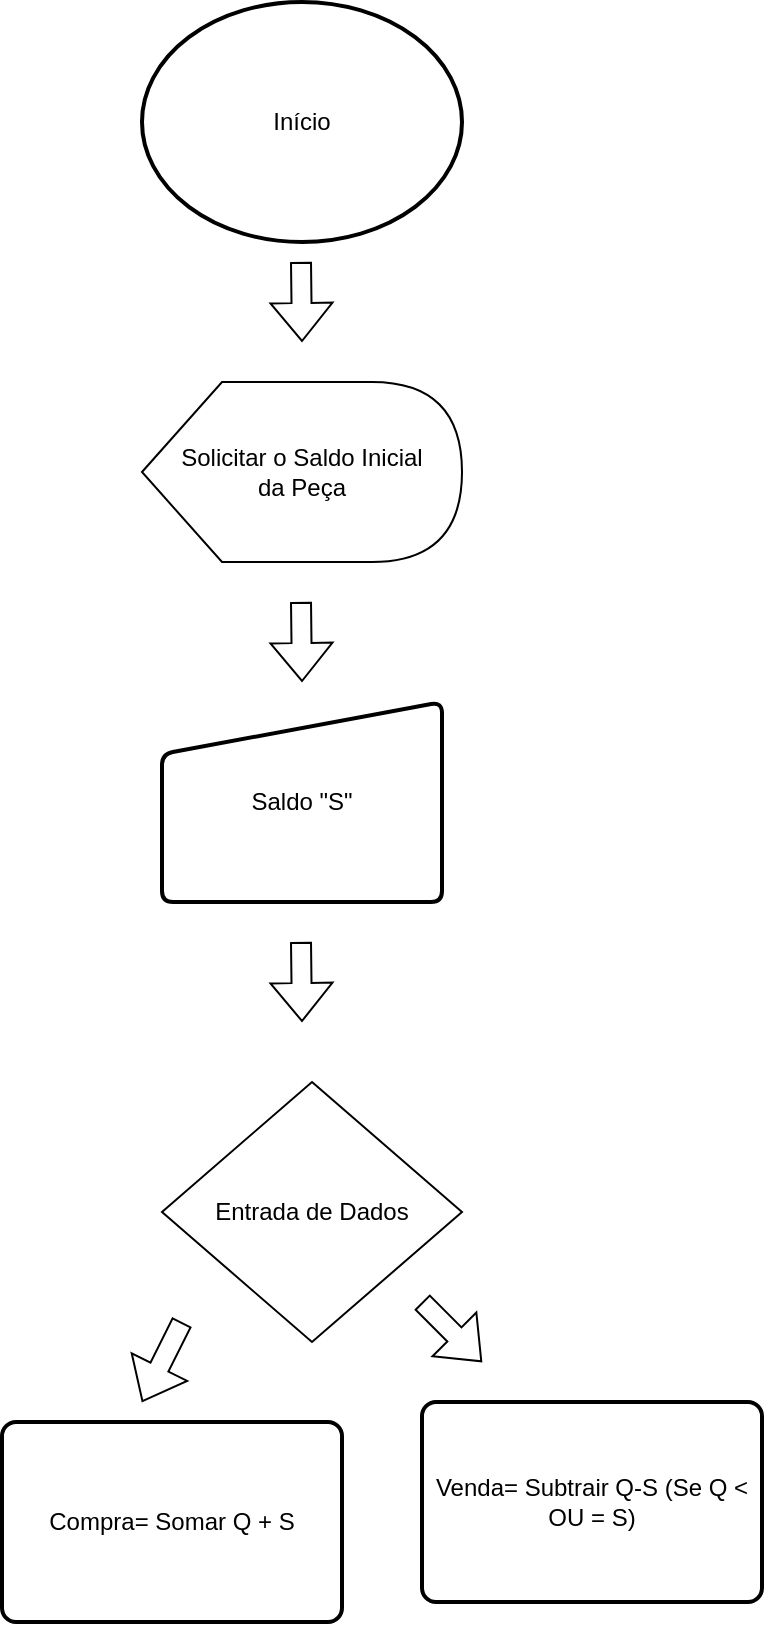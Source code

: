 <mxfile version="22.0.8" type="github" pages="2">
  <diagram name="Página-1" id="MP5_-ijwoZsD_Xfd1zwi">
    <mxGraphModel dx="880" dy="478" grid="1" gridSize="10" guides="1" tooltips="1" connect="1" arrows="1" fold="1" page="1" pageScale="1" pageWidth="827" pageHeight="1169" math="0" shadow="0">
      <root>
        <mxCell id="0" />
        <mxCell id="1" parent="0" />
        <mxCell id="GP5UtSploN3r0lsSOSVI-1" value="Início" style="strokeWidth=2;html=1;shape=mxgraph.flowchart.start_2;whiteSpace=wrap;" parent="1" vertex="1">
          <mxGeometry x="80" y="150" width="160" height="120" as="geometry" />
        </mxCell>
        <mxCell id="GP5UtSploN3r0lsSOSVI-3" value="" style="shape=flexArrow;endArrow=classic;html=1;rounded=0;" parent="1" edge="1">
          <mxGeometry width="50" height="50" relative="1" as="geometry">
            <mxPoint x="159.5" y="280" as="sourcePoint" />
            <mxPoint x="160" y="320" as="targetPoint" />
          </mxGeometry>
        </mxCell>
        <mxCell id="GP5UtSploN3r0lsSOSVI-5" value="Saldo &quot;S&quot;" style="html=1;strokeWidth=2;shape=manualInput;whiteSpace=wrap;rounded=1;size=26;arcSize=11;" parent="1" vertex="1">
          <mxGeometry x="90" y="500" width="140" height="100" as="geometry" />
        </mxCell>
        <mxCell id="GP5UtSploN3r0lsSOSVI-6" value="" style="shape=flexArrow;endArrow=classic;html=1;rounded=0;" parent="1" edge="1">
          <mxGeometry width="50" height="50" relative="1" as="geometry">
            <mxPoint x="159.5" y="450" as="sourcePoint" />
            <mxPoint x="160" y="490" as="targetPoint" />
          </mxGeometry>
        </mxCell>
        <mxCell id="GP5UtSploN3r0lsSOSVI-8" value="&lt;div&gt;Solicitar o Saldo Inicial&lt;/div&gt;&lt;div&gt;da Peça&lt;br&gt;&lt;/div&gt;" style="shape=display;whiteSpace=wrap;html=1;" parent="1" vertex="1">
          <mxGeometry x="80" y="340" width="160" height="90" as="geometry" />
        </mxCell>
        <mxCell id="GP5UtSploN3r0lsSOSVI-11" value="" style="shape=flexArrow;endArrow=classic;html=1;rounded=0;" parent="1" edge="1">
          <mxGeometry width="50" height="50" relative="1" as="geometry">
            <mxPoint x="159.5" y="620" as="sourcePoint" />
            <mxPoint x="160" y="660" as="targetPoint" />
          </mxGeometry>
        </mxCell>
        <mxCell id="GP5UtSploN3r0lsSOSVI-14" value="Entrada de Dados" style="rhombus;whiteSpace=wrap;html=1;" parent="1" vertex="1">
          <mxGeometry x="90" y="690" width="150" height="130" as="geometry" />
        </mxCell>
        <mxCell id="GP5UtSploN3r0lsSOSVI-15" value="" style="shape=flexArrow;endArrow=classic;html=1;rounded=0;" parent="1" edge="1">
          <mxGeometry width="50" height="50" relative="1" as="geometry">
            <mxPoint x="220" y="800" as="sourcePoint" />
            <mxPoint x="250" y="830" as="targetPoint" />
          </mxGeometry>
        </mxCell>
        <mxCell id="GP5UtSploN3r0lsSOSVI-16" value="" style="shape=flexArrow;endArrow=classic;html=1;rounded=0;" parent="1" edge="1">
          <mxGeometry width="50" height="50" relative="1" as="geometry">
            <mxPoint x="100" y="810" as="sourcePoint" />
            <mxPoint x="80" y="850" as="targetPoint" />
          </mxGeometry>
        </mxCell>
        <mxCell id="GP5UtSploN3r0lsSOSVI-17" value="Compra= Somar Q + S" style="rounded=1;whiteSpace=wrap;html=1;absoluteArcSize=1;arcSize=14;strokeWidth=2;" parent="1" vertex="1">
          <mxGeometry x="10" y="860" width="170" height="100" as="geometry" />
        </mxCell>
        <mxCell id="GP5UtSploN3r0lsSOSVI-18" value="Venda= Subtrair Q-S (Se Q &amp;lt; OU = S)" style="rounded=1;whiteSpace=wrap;html=1;absoluteArcSize=1;arcSize=14;strokeWidth=2;" parent="1" vertex="1">
          <mxGeometry x="220" y="850" width="170" height="100" as="geometry" />
        </mxCell>
      </root>
    </mxGraphModel>
  </diagram>
  <diagram id="zAwM45DpHathXPrW85D2" name="Página-2">
    <mxGraphModel dx="880" dy="478" grid="1" gridSize="10" guides="1" tooltips="1" connect="1" arrows="1" fold="1" page="1" pageScale="1" pageWidth="1169" pageHeight="827" math="0" shadow="0">
      <root>
        <mxCell id="0" />
        <mxCell id="1" parent="0" />
        <mxCell id="URq3C6O7KlHp4ZyZ8w96-1" value="INICIO" style="rounded=1;whiteSpace=wrap;html=1;absoluteArcSize=1;arcSize=14;strokeWidth=2;" parent="1" vertex="1">
          <mxGeometry x="40" y="60" width="130" height="70" as="geometry" />
        </mxCell>
        <mxCell id="URq3C6O7KlHp4ZyZ8w96-2" value="&lt;div&gt;SOLICITAR O N/ DE PEÇAS&lt;/div&gt;&lt;div&gt;NO ESTOQUE&lt;br&gt;&lt;/div&gt;" style="rounded=1;whiteSpace=wrap;html=1;absoluteArcSize=1;arcSize=14;strokeWidth=2;" parent="1" vertex="1">
          <mxGeometry x="40" y="170" width="130" height="70" as="geometry" />
        </mxCell>
        <mxCell id="URq3C6O7KlHp4ZyZ8w96-8" style="edgeStyle=orthogonalEdgeStyle;rounded=0;orthogonalLoop=1;jettySize=auto;html=1;" parent="1" edge="1">
          <mxGeometry relative="1" as="geometry">
            <mxPoint x="560" y="260" as="targetPoint" />
            <mxPoint x="520" y="311" as="sourcePoint" />
          </mxGeometry>
        </mxCell>
        <mxCell id="URq3C6O7KlHp4ZyZ8w96-3" value="&lt;div&gt;QUANTIDADE DE PEÇAS&lt;/div&gt;&lt;div&gt;NO ESTOQUE= &quot;E&quot;&lt;br&gt;&lt;/div&gt;" style="rounded=1;whiteSpace=wrap;html=1;absoluteArcSize=1;arcSize=14;strokeWidth=2;" parent="1" vertex="1">
          <mxGeometry x="40" y="290" width="130" height="60" as="geometry" />
        </mxCell>
        <mxCell id="URq3C6O7KlHp4ZyZ8w96-5" value="" style="endArrow=classic;html=1;rounded=0;exitX=0.382;exitY=1.04;exitDx=0;exitDy=0;exitPerimeter=0;" parent="1" edge="1">
          <mxGeometry width="50" height="50" relative="1" as="geometry">
            <mxPoint x="104.5" y="130.0" as="sourcePoint" />
            <mxPoint x="105" y="170" as="targetPoint" />
          </mxGeometry>
        </mxCell>
        <mxCell id="URq3C6O7KlHp4ZyZ8w96-6" value="" style="endArrow=classic;html=1;rounded=0;entryX=0.5;entryY=0;entryDx=0;entryDy=0;" parent="1" source="URq3C6O7KlHp4ZyZ8w96-2" edge="1" target="URq3C6O7KlHp4ZyZ8w96-3">
          <mxGeometry width="50" height="50" relative="1" as="geometry">
            <mxPoint x="170" y="370" as="sourcePoint" />
            <mxPoint x="200" y="370" as="targetPoint" />
          </mxGeometry>
        </mxCell>
        <mxCell id="URq3C6O7KlHp4ZyZ8w96-10" value="SOLICITAR ADIÇÃO DE DADOS" style="rounded=1;whiteSpace=wrap;html=1;absoluteArcSize=1;arcSize=14;strokeWidth=2;" parent="1" vertex="1">
          <mxGeometry x="410" y="295" width="110" height="50" as="geometry" />
        </mxCell>
        <mxCell id="URq3C6O7KlHp4ZyZ8w96-11" value="N0 DE PEÇAS VENDIDAS = V" style="rounded=1;whiteSpace=wrap;html=1;absoluteArcSize=1;arcSize=14;strokeWidth=2;" parent="1" vertex="1">
          <mxGeometry x="520" y="397.5" width="110" height="45" as="geometry" />
        </mxCell>
        <mxCell id="URq3C6O7KlHp4ZyZ8w96-12" value="ENTRADA DE DADOS" style="rounded=1;whiteSpace=wrap;html=1;absoluteArcSize=1;arcSize=14;strokeWidth=2;" parent="1" vertex="1">
          <mxGeometry x="230" y="295" width="120" height="50" as="geometry" />
        </mxCell>
        <mxCell id="URq3C6O7KlHp4ZyZ8w96-13" value="" style="shape=flexArrow;endArrow=classic;html=1;rounded=0;" parent="1" edge="1">
          <mxGeometry width="50" height="50" relative="1" as="geometry">
            <mxPoint x="180" y="320" as="sourcePoint" />
            <mxPoint x="220" y="320" as="targetPoint" />
          </mxGeometry>
        </mxCell>
        <mxCell id="URq3C6O7KlHp4ZyZ8w96-14" value="&lt;div&gt;N0 DE&amp;nbsp;&lt;/div&gt;&lt;div&gt;PEÇAS&lt;/div&gt;&lt;div&gt;COMPRADAS = C&lt;/div&gt;" style="rounded=1;whiteSpace=wrap;html=1;absoluteArcSize=1;arcSize=14;strokeWidth=2;" parent="1" vertex="1">
          <mxGeometry x="520" y="200" width="110" height="50" as="geometry" />
        </mxCell>
        <mxCell id="URq3C6O7KlHp4ZyZ8w96-16" value="" style="shape=flexArrow;endArrow=classic;html=1;rounded=0;" parent="1" edge="1">
          <mxGeometry width="50" height="50" relative="1" as="geometry">
            <mxPoint x="360" y="320" as="sourcePoint" />
            <mxPoint x="400" y="320" as="targetPoint" />
          </mxGeometry>
        </mxCell>
        <mxCell id="URq3C6O7KlHp4ZyZ8w96-17" value="E + C" style="rounded=1;whiteSpace=wrap;html=1;absoluteArcSize=1;arcSize=14;strokeWidth=2;" parent="1" vertex="1">
          <mxGeometry x="850" y="195" width="90" height="45" as="geometry" />
        </mxCell>
        <mxCell id="URq3C6O7KlHp4ZyZ8w96-18" value="" style="endArrow=none;html=1;rounded=0;exitX=1;exitY=0.5;exitDx=0;exitDy=0;entryX=0.092;entryY=0;entryDx=0;entryDy=0;entryPerimeter=0;" parent="1" edge="1" target="URq3C6O7KlHp4ZyZ8w96-28" source="URq3C6O7KlHp4ZyZ8w96-14">
          <mxGeometry width="50" height="50" relative="1" as="geometry">
            <mxPoint x="630" y="240" as="sourcePoint" />
            <mxPoint x="700" y="225" as="targetPoint" />
          </mxGeometry>
        </mxCell>
        <mxCell id="URq3C6O7KlHp4ZyZ8w96-20" value="&lt;div&gt;V&amp;lt; OU = E &lt;br&gt;&lt;/div&gt;&lt;div&gt;ENTÃO OK&lt;br&gt;&lt;/div&gt;" style="rounded=1;whiteSpace=wrap;html=1;absoluteArcSize=1;arcSize=14;strokeWidth=2;" parent="1" vertex="1">
          <mxGeometry x="970" y="340" width="80" height="52.5" as="geometry" />
        </mxCell>
        <mxCell id="URq3C6O7KlHp4ZyZ8w96-21" value="E-V SE:" style="rounded=1;whiteSpace=wrap;html=1;absoluteArcSize=1;arcSize=14;strokeWidth=2;" parent="1" vertex="1">
          <mxGeometry x="850" y="397.5" width="90" height="45" as="geometry" />
        </mxCell>
        <mxCell id="URq3C6O7KlHp4ZyZ8w96-22" value="" style="endArrow=none;html=1;rounded=0;exitX=1;exitY=0.5;exitDx=0;exitDy=0;" parent="1" edge="1">
          <mxGeometry width="50" height="50" relative="1" as="geometry">
            <mxPoint x="630" y="420" as="sourcePoint" />
            <mxPoint x="850" y="420" as="targetPoint" />
          </mxGeometry>
        </mxCell>
        <mxCell id="URq3C6O7KlHp4ZyZ8w96-23" value="&lt;div&gt;V&amp;gt; E &lt;br&gt;&lt;/div&gt;&lt;div&gt;SALDO INSUFICIENTE&lt;br&gt;&lt;/div&gt;" style="rounded=1;whiteSpace=wrap;html=1;absoluteArcSize=1;arcSize=14;strokeWidth=2;" parent="1" vertex="1">
          <mxGeometry x="960" y="480" width="100" height="50" as="geometry" />
        </mxCell>
        <mxCell id="URq3C6O7KlHp4ZyZ8w96-24" value="" style="endArrow=none;html=1;rounded=0;" parent="1" edge="1">
          <mxGeometry width="50" height="50" relative="1" as="geometry">
            <mxPoint x="940" y="397.5" as="sourcePoint" />
            <mxPoint x="970" y="367.5" as="targetPoint" />
          </mxGeometry>
        </mxCell>
        <mxCell id="URq3C6O7KlHp4ZyZ8w96-25" value="" style="endArrow=none;html=1;rounded=0;" parent="1" source="URq3C6O7KlHp4ZyZ8w96-21" edge="1">
          <mxGeometry width="50" height="50" relative="1" as="geometry">
            <mxPoint x="950" y="590" as="sourcePoint" />
            <mxPoint x="960" y="500" as="targetPoint" />
          </mxGeometry>
        </mxCell>
        <mxCell id="URq3C6O7KlHp4ZyZ8w96-26" value="DESCONSIDERAR ATUALIZAÇÃO DO SALDO" style="rounded=1;whiteSpace=wrap;html=1;absoluteArcSize=1;arcSize=14;strokeWidth=2;" parent="1" vertex="1">
          <mxGeometry x="980" y="590" width="110" height="50" as="geometry" />
        </mxCell>
        <mxCell id="URq3C6O7KlHp4ZyZ8w96-27" value="" style="endArrow=none;html=1;rounded=0;entryX=0.61;entryY=1.08;entryDx=0;entryDy=0;entryPerimeter=0;" parent="1" edge="1" target="URq3C6O7KlHp4ZyZ8w96-23">
          <mxGeometry width="50" height="50" relative="1" as="geometry">
            <mxPoint x="1040" y="590" as="sourcePoint" />
            <mxPoint x="1050" y="600" as="targetPoint" />
          </mxGeometry>
        </mxCell>
        <mxCell id="URq3C6O7KlHp4ZyZ8w96-28" value="AO ADICIONAR UM DADO, MOSTRAR O SALDO" style="rounded=1;whiteSpace=wrap;html=1;absoluteArcSize=1;arcSize=14;strokeWidth=2;" parent="1" vertex="1">
          <mxGeometry x="690" y="290" width="120" height="60" as="geometry" />
        </mxCell>
        <mxCell id="URq3C6O7KlHp4ZyZ8w96-29" value="" style="endArrow=none;html=1;rounded=0;" parent="1" edge="1">
          <mxGeometry width="50" height="50" relative="1" as="geometry">
            <mxPoint x="630" y="220" as="sourcePoint" />
            <mxPoint x="850" y="220" as="targetPoint" />
          </mxGeometry>
        </mxCell>
        <mxCell id="URq3C6O7KlHp4ZyZ8w96-31" value="" style="endArrow=none;html=1;rounded=0;entryX=1;entryY=0.5;entryDx=0;entryDy=0;exitX=0.142;exitY=0.983;exitDx=0;exitDy=0;exitPerimeter=0;" parent="1" source="URq3C6O7KlHp4ZyZ8w96-28" edge="1" target="URq3C6O7KlHp4ZyZ8w96-11">
          <mxGeometry width="50" height="50" relative="1" as="geometry">
            <mxPoint x="720" y="420" as="sourcePoint" />
            <mxPoint x="765" y="525" as="targetPoint" />
          </mxGeometry>
        </mxCell>
        <mxCell id="nw8zfE0IweU4Bdvtm1-o-1" style="edgeStyle=orthogonalEdgeStyle;rounded=0;orthogonalLoop=1;jettySize=auto;html=1;" edge="1" parent="1">
          <mxGeometry relative="1" as="geometry">
            <mxPoint x="560" y="390" as="targetPoint" />
            <mxPoint x="520" y="341" as="sourcePoint" />
          </mxGeometry>
        </mxCell>
      </root>
    </mxGraphModel>
  </diagram>
</mxfile>
